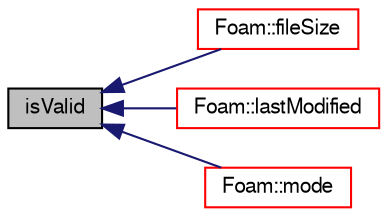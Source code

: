 digraph "isValid"
{
  bgcolor="transparent";
  edge [fontname="FreeSans",fontsize="10",labelfontname="FreeSans",labelfontsize="10"];
  node [fontname="FreeSans",fontsize="10",shape=record];
  rankdir="LR";
  Node2761 [label="isValid",height=0.2,width=0.4,color="black", fillcolor="grey75", style="filled", fontcolor="black"];
  Node2761 -> Node2762 [dir="back",color="midnightblue",fontsize="10",style="solid",fontname="FreeSans"];
  Node2762 [label="Foam::fileSize",height=0.2,width=0.4,color="red",URL="$a21124.html#af0608ef5b036797cbbf5d8b5b1b70f1c",tooltip="Return size of file. "];
  Node2761 -> Node2764 [dir="back",color="midnightblue",fontsize="10",style="solid",fontname="FreeSans"];
  Node2764 [label="Foam::lastModified",height=0.2,width=0.4,color="red",URL="$a21124.html#ae3ce32c8e6381f13167edb8261cf62a8",tooltip="Return time of last file modification. "];
  Node2761 -> Node2768 [dir="back",color="midnightblue",fontsize="10",style="solid",fontname="FreeSans"];
  Node2768 [label="Foam::mode",height=0.2,width=0.4,color="red",URL="$a21124.html#a7c482c9f0ea60317169ee39f62f670d4",tooltip="Return the file mode. "];
}
